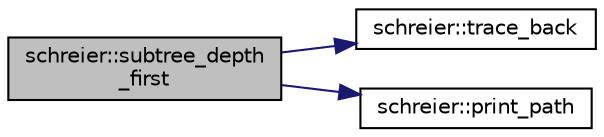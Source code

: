 digraph "schreier::subtree_depth_first"
{
  edge [fontname="Helvetica",fontsize="10",labelfontname="Helvetica",labelfontsize="10"];
  node [fontname="Helvetica",fontsize="10",shape=record];
  rankdir="LR";
  Node5177 [label="schreier::subtree_depth\l_first",height=0.2,width=0.4,color="black", fillcolor="grey75", style="filled", fontcolor="black"];
  Node5177 -> Node5178 [color="midnightblue",fontsize="10",style="solid",fontname="Helvetica"];
  Node5178 [label="schreier::trace_back",height=0.2,width=0.4,color="black", fillcolor="white", style="filled",URL="$d3/dd6/classschreier.html#a584db152dcbed43b5d2e036bb8146b94"];
  Node5177 -> Node5179 [color="midnightblue",fontsize="10",style="solid",fontname="Helvetica"];
  Node5179 [label="schreier::print_path",height=0.2,width=0.4,color="black", fillcolor="white", style="filled",URL="$d3/dd6/classschreier.html#afc535cd4ad0beb7f8b120a2094e129a5"];
}
